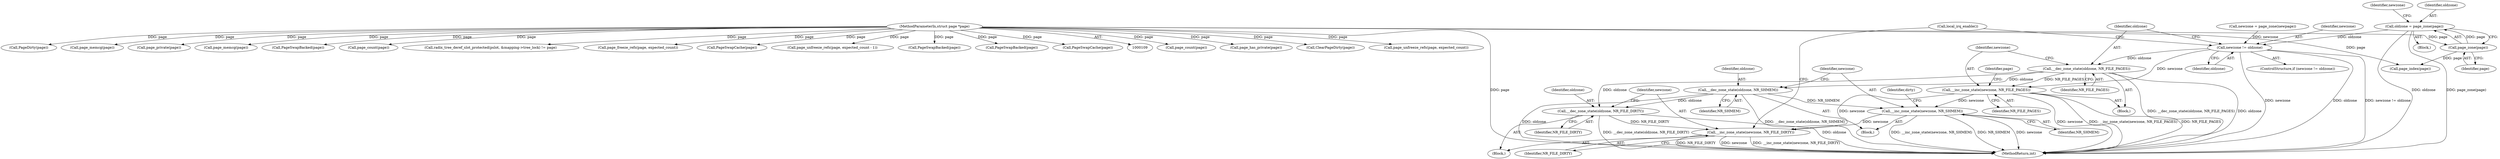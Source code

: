 digraph "0_linux_42cb14b110a5698ccf26ce59c4441722605a3743_0@pointer" {
"1000164" [label="(Call,oldzone = page_zone(page))"];
"1000166" [label="(Call,page_zone(page))"];
"1000112" [label="(MethodParameterIn,struct page *page)"];
"1000312" [label="(Call,newzone != oldzone)"];
"1000316" [label="(Call,__dec_zone_state(oldzone, NR_FILE_PAGES))"];
"1000319" [label="(Call,__inc_zone_state(newzone, NR_FILE_PAGES))"];
"1000333" [label="(Call,__inc_zone_state(newzone, NR_SHMEM))"];
"1000345" [label="(Call,__inc_zone_state(newzone, NR_FILE_DIRTY))"];
"1000330" [label="(Call,__dec_zone_state(oldzone, NR_SHMEM))"];
"1000342" [label="(Call,__dec_zone_state(oldzone, NR_FILE_DIRTY))"];
"1000116" [label="(Block,)"];
"1000133" [label="(Call,page_count(page))"];
"1000190" [label="(Call,page_has_private(page))"];
"1000294" [label="(Call,ClearPageDirty(page))"];
"1000330" [label="(Call,__dec_zone_state(oldzone, NR_SHMEM))"];
"1000338" [label="(Identifier,dirty)"];
"1000241" [label="(Call,page_unfreeze_refs(page, expected_count))"];
"1000289" [label="(Call,PageDirty(page))"];
"1000254" [label="(Call,page_memcg(page))"];
"1000348" [label="(Call,local_irq_enable())"];
"1000321" [label="(Identifier,NR_FILE_PAGES)"];
"1000285" [label="(Call,page_private(page))"];
"1000329" [label="(Block,)"];
"1000168" [label="(Call,newzone = page_zone(newpage))"];
"1000141" [label="(Call,page_memcg(page))"];
"1000313" [label="(Identifier,newzone)"];
"1000184" [label="(Call,page_index(page))"];
"1000324" [label="(Call,PageSwapBacked(page))"];
"1000195" [label="(Call,page_count(page))"];
"1000320" [label="(Identifier,newzone)"];
"1000342" [label="(Call,__dec_zone_state(oldzone, NR_FILE_DIRTY))"];
"1000343" [label="(Identifier,oldzone)"];
"1000314" [label="(Identifier,oldzone)"];
"1000166" [label="(Call,page_zone(page))"];
"1000333" [label="(Call,__inc_zone_state(newzone, NR_SHMEM))"];
"1000164" [label="(Call,oldzone = page_zone(page))"];
"1000198" [label="(Call,radix_tree_deref_slot_protected(pslot, &mapping->tree_lock) != page)"];
"1000335" [label="(Identifier,NR_SHMEM)"];
"1000315" [label="(Block,)"];
"1000344" [label="(Identifier,NR_FILE_DIRTY)"];
"1000217" [label="(Call,page_freeze_refs(page, expected_count))"];
"1000327" [label="(Call,PageSwapCache(page))"];
"1000311" [label="(ControlStructure,if (newzone != oldzone))"];
"1000341" [label="(Block,)"];
"1000345" [label="(Call,__inc_zone_state(newzone, NR_FILE_DIRTY))"];
"1000318" [label="(Identifier,NR_FILE_PAGES)"];
"1000301" [label="(Call,page_unfreeze_refs(page, expected_count - 1))"];
"1000351" [label="(MethodReturn,int)"];
"1000112" [label="(MethodParameterIn,struct page *page)"];
"1000332" [label="(Identifier,NR_SHMEM)"];
"1000158" [label="(Call,PageSwapBacked(page))"];
"1000319" [label="(Call,__inc_zone_state(newzone, NR_FILE_PAGES))"];
"1000346" [label="(Identifier,newzone)"];
"1000331" [label="(Identifier,oldzone)"];
"1000271" [label="(Call,PageSwapBacked(page))"];
"1000312" [label="(Call,newzone != oldzone)"];
"1000325" [label="(Identifier,page)"];
"1000317" [label="(Identifier,oldzone)"];
"1000334" [label="(Identifier,newzone)"];
"1000278" [label="(Call,PageSwapCache(page))"];
"1000347" [label="(Identifier,NR_FILE_DIRTY)"];
"1000316" [label="(Call,__dec_zone_state(oldzone, NR_FILE_PAGES))"];
"1000167" [label="(Identifier,page)"];
"1000169" [label="(Identifier,newzone)"];
"1000165" [label="(Identifier,oldzone)"];
"1000164" -> "1000116"  [label="AST: "];
"1000164" -> "1000166"  [label="CFG: "];
"1000165" -> "1000164"  [label="AST: "];
"1000166" -> "1000164"  [label="AST: "];
"1000169" -> "1000164"  [label="CFG: "];
"1000164" -> "1000351"  [label="DDG: page_zone(page)"];
"1000164" -> "1000351"  [label="DDG: oldzone"];
"1000166" -> "1000164"  [label="DDG: page"];
"1000164" -> "1000312"  [label="DDG: oldzone"];
"1000166" -> "1000167"  [label="CFG: "];
"1000167" -> "1000166"  [label="AST: "];
"1000112" -> "1000166"  [label="DDG: page"];
"1000166" -> "1000184"  [label="DDG: page"];
"1000112" -> "1000109"  [label="AST: "];
"1000112" -> "1000351"  [label="DDG: page"];
"1000112" -> "1000133"  [label="DDG: page"];
"1000112" -> "1000141"  [label="DDG: page"];
"1000112" -> "1000158"  [label="DDG: page"];
"1000112" -> "1000184"  [label="DDG: page"];
"1000112" -> "1000190"  [label="DDG: page"];
"1000112" -> "1000195"  [label="DDG: page"];
"1000112" -> "1000198"  [label="DDG: page"];
"1000112" -> "1000217"  [label="DDG: page"];
"1000112" -> "1000241"  [label="DDG: page"];
"1000112" -> "1000254"  [label="DDG: page"];
"1000112" -> "1000271"  [label="DDG: page"];
"1000112" -> "1000278"  [label="DDG: page"];
"1000112" -> "1000285"  [label="DDG: page"];
"1000112" -> "1000289"  [label="DDG: page"];
"1000112" -> "1000294"  [label="DDG: page"];
"1000112" -> "1000301"  [label="DDG: page"];
"1000112" -> "1000324"  [label="DDG: page"];
"1000112" -> "1000327"  [label="DDG: page"];
"1000312" -> "1000311"  [label="AST: "];
"1000312" -> "1000314"  [label="CFG: "];
"1000313" -> "1000312"  [label="AST: "];
"1000314" -> "1000312"  [label="AST: "];
"1000317" -> "1000312"  [label="CFG: "];
"1000348" -> "1000312"  [label="CFG: "];
"1000312" -> "1000351"  [label="DDG: newzone != oldzone"];
"1000312" -> "1000351"  [label="DDG: newzone"];
"1000312" -> "1000351"  [label="DDG: oldzone"];
"1000168" -> "1000312"  [label="DDG: newzone"];
"1000312" -> "1000316"  [label="DDG: oldzone"];
"1000312" -> "1000319"  [label="DDG: newzone"];
"1000316" -> "1000315"  [label="AST: "];
"1000316" -> "1000318"  [label="CFG: "];
"1000317" -> "1000316"  [label="AST: "];
"1000318" -> "1000316"  [label="AST: "];
"1000320" -> "1000316"  [label="CFG: "];
"1000316" -> "1000351"  [label="DDG: __dec_zone_state(oldzone, NR_FILE_PAGES)"];
"1000316" -> "1000351"  [label="DDG: oldzone"];
"1000316" -> "1000319"  [label="DDG: NR_FILE_PAGES"];
"1000316" -> "1000330"  [label="DDG: oldzone"];
"1000316" -> "1000342"  [label="DDG: oldzone"];
"1000319" -> "1000315"  [label="AST: "];
"1000319" -> "1000321"  [label="CFG: "];
"1000320" -> "1000319"  [label="AST: "];
"1000321" -> "1000319"  [label="AST: "];
"1000325" -> "1000319"  [label="CFG: "];
"1000319" -> "1000351"  [label="DDG: __inc_zone_state(newzone, NR_FILE_PAGES)"];
"1000319" -> "1000351"  [label="DDG: NR_FILE_PAGES"];
"1000319" -> "1000351"  [label="DDG: newzone"];
"1000319" -> "1000333"  [label="DDG: newzone"];
"1000319" -> "1000345"  [label="DDG: newzone"];
"1000333" -> "1000329"  [label="AST: "];
"1000333" -> "1000335"  [label="CFG: "];
"1000334" -> "1000333"  [label="AST: "];
"1000335" -> "1000333"  [label="AST: "];
"1000338" -> "1000333"  [label="CFG: "];
"1000333" -> "1000351"  [label="DDG: newzone"];
"1000333" -> "1000351"  [label="DDG: __inc_zone_state(newzone, NR_SHMEM)"];
"1000333" -> "1000351"  [label="DDG: NR_SHMEM"];
"1000330" -> "1000333"  [label="DDG: NR_SHMEM"];
"1000333" -> "1000345"  [label="DDG: newzone"];
"1000345" -> "1000341"  [label="AST: "];
"1000345" -> "1000347"  [label="CFG: "];
"1000346" -> "1000345"  [label="AST: "];
"1000347" -> "1000345"  [label="AST: "];
"1000348" -> "1000345"  [label="CFG: "];
"1000345" -> "1000351"  [label="DDG: NR_FILE_DIRTY"];
"1000345" -> "1000351"  [label="DDG: newzone"];
"1000345" -> "1000351"  [label="DDG: __inc_zone_state(newzone, NR_FILE_DIRTY)"];
"1000342" -> "1000345"  [label="DDG: NR_FILE_DIRTY"];
"1000330" -> "1000329"  [label="AST: "];
"1000330" -> "1000332"  [label="CFG: "];
"1000331" -> "1000330"  [label="AST: "];
"1000332" -> "1000330"  [label="AST: "];
"1000334" -> "1000330"  [label="CFG: "];
"1000330" -> "1000351"  [label="DDG: oldzone"];
"1000330" -> "1000351"  [label="DDG: __dec_zone_state(oldzone, NR_SHMEM)"];
"1000330" -> "1000342"  [label="DDG: oldzone"];
"1000342" -> "1000341"  [label="AST: "];
"1000342" -> "1000344"  [label="CFG: "];
"1000343" -> "1000342"  [label="AST: "];
"1000344" -> "1000342"  [label="AST: "];
"1000346" -> "1000342"  [label="CFG: "];
"1000342" -> "1000351"  [label="DDG: oldzone"];
"1000342" -> "1000351"  [label="DDG: __dec_zone_state(oldzone, NR_FILE_DIRTY)"];
}
